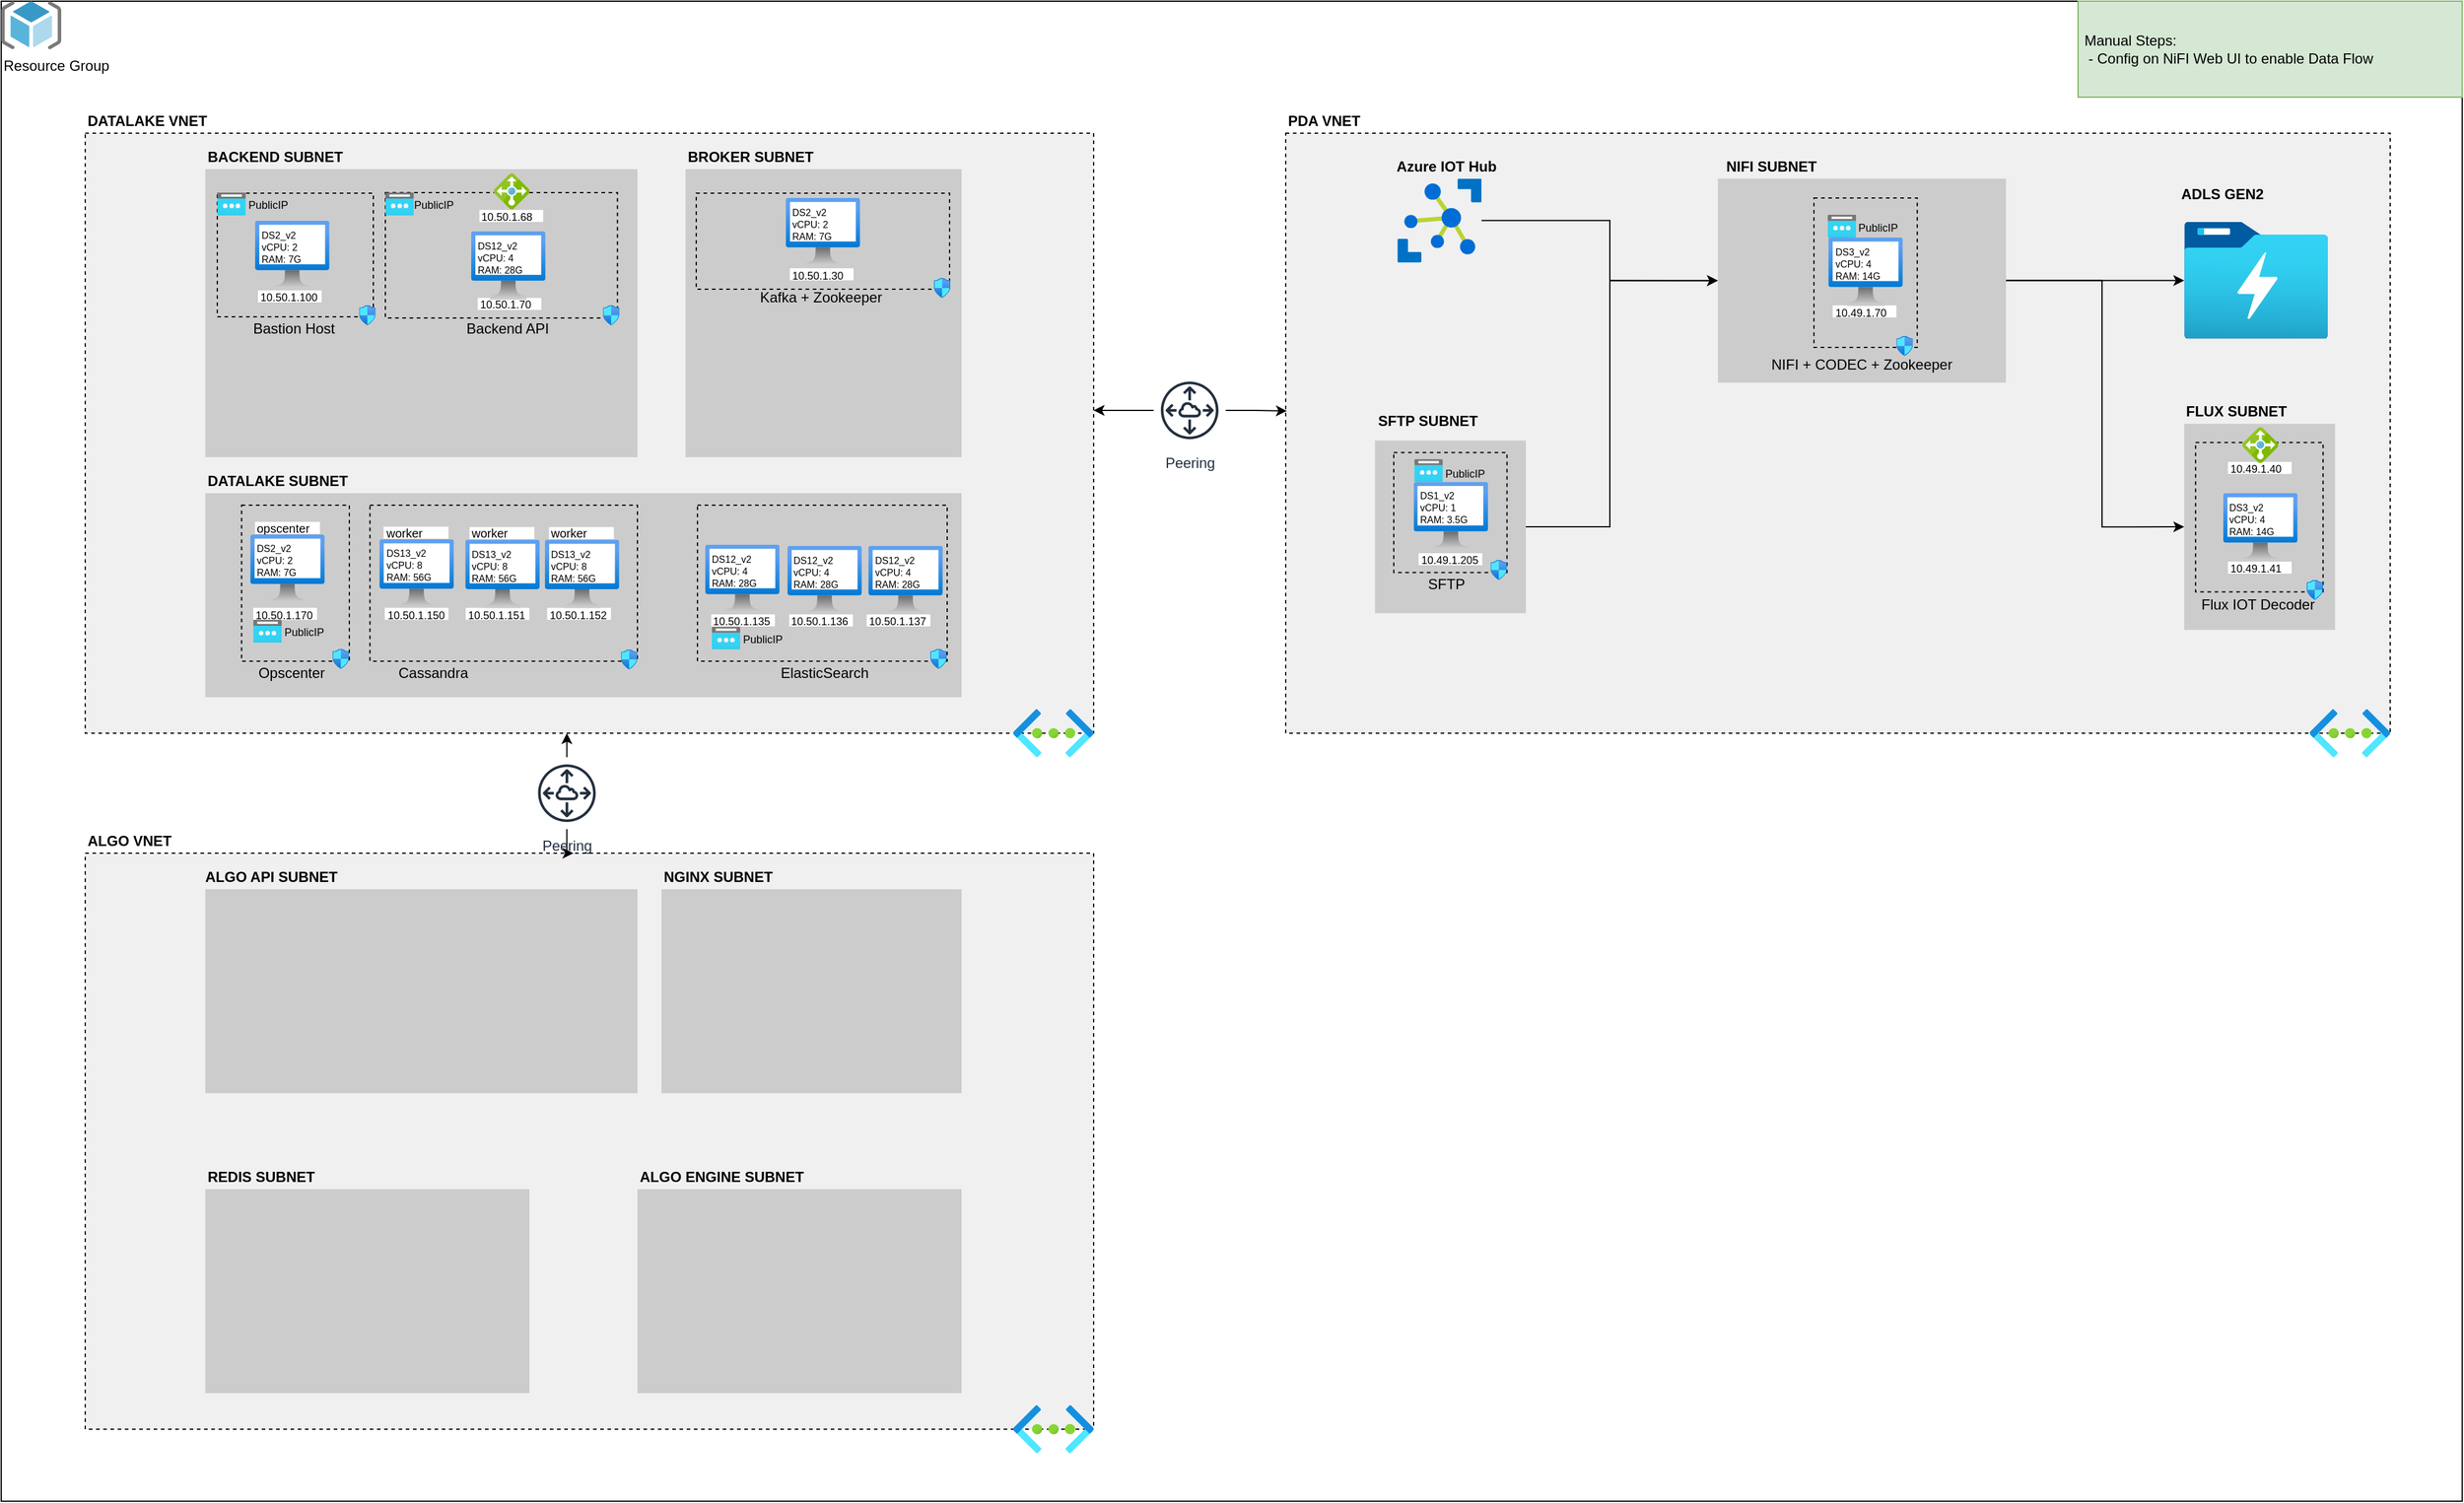 <mxfile version="14.1.8" type="device"><diagram id="-XwydigJfeWYT86ld59W" name="Page-1"><mxGraphModel dx="3970" dy="1770" grid="1" gridSize="10" guides="1" tooltips="1" connect="1" arrows="1" fold="1" page="0" pageScale="1" pageWidth="850" pageHeight="1100" math="0" shadow="0"><root><mxCell id="0"/><mxCell id="1" parent="0"/><mxCell id="qlE-SgdbGnRQVRPb29I2-3" value="" style="rounded=0;whiteSpace=wrap;html=1;" parent="1" vertex="1"><mxGeometry x="-1320" y="-200" width="2050" height="1250" as="geometry"/></mxCell><mxCell id="7lwhPzg5kPYyMMM-2Xab-65" value="" style="rounded=0;whiteSpace=wrap;html=1;dashed=1;strokeColor=#000000;gradientColor=none;fillColor=#F0F0F0;" parent="1" vertex="1"><mxGeometry x="-250" y="-90" width="920" height="500" as="geometry"/></mxCell><mxCell id="7lwhPzg5kPYyMMM-2Xab-1" value="" style="aspect=fixed;html=1;points=[];align=center;image;fontSize=12;image=img/lib/azure2/networking/Virtual_Networks.svg;" parent="1" vertex="1"><mxGeometry x="603" y="390" width="67" height="40" as="geometry"/></mxCell><mxCell id="SHMzcdjHhXC63wqS2A2_-14" style="edgeStyle=orthogonalEdgeStyle;rounded=0;orthogonalLoop=1;jettySize=auto;html=1;" parent="1" source="7lwhPzg5kPYyMMM-2Xab-7" target="7lwhPzg5kPYyMMM-2Xab-62" edge="1"><mxGeometry relative="1" as="geometry"><Array as="points"><mxPoint x="470" y="33"/><mxPoint x="470" y="33"/></Array></mxGeometry></mxCell><mxCell id="SHMzcdjHhXC63wqS2A2_-15" style="edgeStyle=orthogonalEdgeStyle;rounded=0;orthogonalLoop=1;jettySize=auto;html=1;entryX=0;entryY=0.5;entryDx=0;entryDy=0;" parent="1" source="7lwhPzg5kPYyMMM-2Xab-7" target="7lwhPzg5kPYyMMM-2Xab-103" edge="1"><mxGeometry relative="1" as="geometry"><Array as="points"><mxPoint x="430" y="33"/><mxPoint x="430" y="238"/></Array></mxGeometry></mxCell><mxCell id="7lwhPzg5kPYyMMM-2Xab-7" value="" style="rounded=0;whiteSpace=wrap;html=1;gradientColor=none;dashed=1;strokeColor=none;fillColor=#CCCCCC;" parent="1" vertex="1"><mxGeometry x="110" y="-52.18" width="240" height="170" as="geometry"/></mxCell><mxCell id="7lwhPzg5kPYyMMM-2Xab-27" value="&lt;b&gt;NIFI SUBNET&lt;/b&gt;" style="text;html=1;strokeColor=none;fillColor=none;align=left;verticalAlign=middle;whiteSpace=wrap;rounded=0;dashed=1;" parent="1" vertex="1"><mxGeometry x="115" y="-72.18" width="160" height="20" as="geometry"/></mxCell><mxCell id="SHMzcdjHhXC63wqS2A2_-12" style="edgeStyle=orthogonalEdgeStyle;rounded=0;orthogonalLoop=1;jettySize=auto;html=1;entryX=0;entryY=0.5;entryDx=0;entryDy=0;" parent="1" source="7lwhPzg5kPYyMMM-2Xab-50" target="7lwhPzg5kPYyMMM-2Xab-7" edge="1"><mxGeometry relative="1" as="geometry"><Array as="points"><mxPoint x="20" y="238"/><mxPoint x="20" y="33"/></Array></mxGeometry></mxCell><mxCell id="7lwhPzg5kPYyMMM-2Xab-50" value="" style="rounded=0;whiteSpace=wrap;html=1;gradientColor=none;dashed=1;fillColor=#CCCCCC;strokeColor=none;" parent="1" vertex="1"><mxGeometry x="-175.68" y="166.09" width="125.68" height="143.91" as="geometry"/></mxCell><mxCell id="7lwhPzg5kPYyMMM-2Xab-54" value="&lt;b&gt;SFTP SUBNET&lt;/b&gt;" style="text;html=1;strokeColor=none;fillColor=none;align=left;verticalAlign=middle;whiteSpace=wrap;rounded=0;dashed=1;" parent="1" vertex="1"><mxGeometry x="-174.64" y="140" width="160" height="20" as="geometry"/></mxCell><mxCell id="7lwhPzg5kPYyMMM-2Xab-56" value="&lt;b&gt;Azure IOT Hub&lt;/b&gt;" style="text;html=1;strokeColor=none;fillColor=none;align=center;verticalAlign=middle;whiteSpace=wrap;rounded=0;dashed=1;" parent="1" vertex="1"><mxGeometry x="-196.34" y="-72.18" width="160" height="20" as="geometry"/></mxCell><mxCell id="7lwhPzg5kPYyMMM-2Xab-58" value="" style="rounded=0;whiteSpace=wrap;html=1;dashed=1;gradientColor=none;fillColor=none;" parent="1" vertex="1"><mxGeometry x="190" y="-36.06" width="86.05" height="124.5" as="geometry"/></mxCell><mxCell id="7lwhPzg5kPYyMMM-2Xab-60" value="" style="rounded=0;whiteSpace=wrap;html=1;dashed=1;gradientColor=none;fillColor=none;" parent="1" vertex="1"><mxGeometry x="-160" y="176.09" width="94.32" height="100" as="geometry"/></mxCell><mxCell id="SHMzcdjHhXC63wqS2A2_-11" style="edgeStyle=orthogonalEdgeStyle;rounded=0;orthogonalLoop=1;jettySize=auto;html=1;entryX=0;entryY=0.5;entryDx=0;entryDy=0;" parent="1" source="7lwhPzg5kPYyMMM-2Xab-55" target="7lwhPzg5kPYyMMM-2Xab-7" edge="1"><mxGeometry relative="1" as="geometry"><Array as="points"><mxPoint x="20" y="-17"/><mxPoint x="20" y="33"/></Array></mxGeometry></mxCell><mxCell id="7lwhPzg5kPYyMMM-2Xab-55" value="" style="aspect=fixed;html=1;points=[];align=center;image;fontSize=12;image=img/lib/mscae/Azure_IoT_Hub.svg;dashed=1;strokeColor=#3399FF;fillColor=#ffffff;gradientColor=none;" parent="1" vertex="1"><mxGeometry x="-156.89" y="-52.18" width="70" height="70" as="geometry"/></mxCell><mxCell id="7lwhPzg5kPYyMMM-2Xab-62" value="" style="aspect=fixed;html=1;points=[];align=center;image;fontSize=12;image=img/lib/azure2/storage/Data_Lake_Storage_Gen1.svg;dashed=1;strokeColor=#000000;fillColor=none;gradientColor=none;" parent="1" vertex="1"><mxGeometry x="498.44" y="-16.05" width="119.76" height="97.31" as="geometry"/></mxCell><mxCell id="7lwhPzg5kPYyMMM-2Xab-63" value="&lt;b&gt;ADLS GEN2&lt;/b&gt;" style="text;html=1;strokeColor=none;fillColor=none;align=left;verticalAlign=middle;whiteSpace=wrap;rounded=0;dashed=1;" parent="1" vertex="1"><mxGeometry x="494.36" y="-46.86" width="72.77" height="15.18" as="geometry"/></mxCell><mxCell id="7lwhPzg5kPYyMMM-2Xab-66" value="&lt;b&gt;PDA VNET&lt;/b&gt;" style="text;html=1;strokeColor=none;fillColor=none;align=left;verticalAlign=middle;whiteSpace=wrap;rounded=0;dashed=1;" parent="1" vertex="1"><mxGeometry x="-250" y="-110" width="80" height="20" as="geometry"/></mxCell><mxCell id="7lwhPzg5kPYyMMM-2Xab-93" value="&lt;font style=&quot;font-size: 9px&quot;&gt;10.49.1.70&lt;/font&gt;" style="text;html=1;strokeColor=none;align=left;verticalAlign=middle;whiteSpace=wrap;rounded=0;dashed=1;fillColor=#ffffff;" parent="1" vertex="1"><mxGeometry x="205.62" y="53.5" width="53.07" height="10" as="geometry"/></mxCell><mxCell id="7lwhPzg5kPYyMMM-2Xab-100" value="" style="aspect=fixed;html=1;points=[];align=center;image;fontSize=12;image=img/lib/azure2/compute/Virtual_Machine.svg;dashed=1;strokeColor=#3399FF;fillColor=#F0F0F0;gradientColor=none;" parent="1" vertex="1"><mxGeometry x="-144.8" y="200.59" width="64.8" height="57.06" as="geometry"/></mxCell><mxCell id="7lwhPzg5kPYyMMM-2Xab-101" value="&lt;div style=&quot;text-align: justify&quot;&gt;&lt;span style=&quot;font-size: 8px&quot;&gt;DS1_v2&lt;/span&gt;&lt;/div&gt;&lt;font style=&quot;font-size: 8px&quot;&gt;&lt;div style=&quot;text-align: justify&quot;&gt;&lt;span&gt;vCPU: 1&lt;/span&gt;&lt;/div&gt;&lt;div style=&quot;text-align: justify&quot;&gt;&lt;span&gt;RAM: 3.5G&lt;/span&gt;&lt;/div&gt;&lt;/font&gt;" style="text;html=1;strokeColor=none;align=left;verticalAlign=middle;whiteSpace=wrap;rounded=0;dashed=1;fillColor=#ffffff;" parent="1" vertex="1"><mxGeometry x="-140.23" y="203.98" width="54.8" height="32.89" as="geometry"/></mxCell><mxCell id="7lwhPzg5kPYyMMM-2Xab-102" value="&lt;font style=&quot;font-size: 9px&quot;&gt;10.49.1.205&lt;/font&gt;" style="text;html=1;strokeColor=none;align=left;verticalAlign=middle;whiteSpace=wrap;rounded=0;dashed=1;fillColor=#ffffff;" parent="1" vertex="1"><mxGeometry x="-139.37" y="260" width="53.07" height="10" as="geometry"/></mxCell><mxCell id="7lwhPzg5kPYyMMM-2Xab-103" value="" style="rounded=0;whiteSpace=wrap;html=1;gradientColor=none;dashed=1;strokeColor=none;fillColor=#CCCCCC;" parent="1" vertex="1"><mxGeometry x="498.44" y="152.21" width="125.68" height="171.68" as="geometry"/></mxCell><mxCell id="7lwhPzg5kPYyMMM-2Xab-104" value="&lt;b&gt;FLUX SUBNET&lt;/b&gt;" style="text;html=1;strokeColor=none;fillColor=none;align=left;verticalAlign=middle;whiteSpace=wrap;rounded=0;dashed=1;" parent="1" vertex="1"><mxGeometry x="498.44" y="132.21" width="160" height="20" as="geometry"/></mxCell><mxCell id="7lwhPzg5kPYyMMM-2Xab-105" value="" style="rounded=0;whiteSpace=wrap;html=1;dashed=1;gradientColor=none;fillColor=none;" parent="1" vertex="1"><mxGeometry x="507.92" y="167.71" width="106.2" height="124.5" as="geometry"/></mxCell><mxCell id="7lwhPzg5kPYyMMM-2Xab-108" value="&lt;font style=&quot;font-size: 9px&quot;&gt;10.49.1.41&lt;/font&gt;" style="text;html=1;strokeColor=none;align=left;verticalAlign=middle;whiteSpace=wrap;rounded=0;dashed=1;fillColor=#ffffff;" parent="1" vertex="1"><mxGeometry x="534.85" y="267.06" width="53.07" height="10" as="geometry"/></mxCell><mxCell id="7lwhPzg5kPYyMMM-2Xab-117" value="&lt;font style=&quot;font-size: 9px&quot;&gt;10.49.1.40&lt;/font&gt;" style="text;html=1;strokeColor=none;align=left;verticalAlign=middle;whiteSpace=wrap;rounded=0;dashed=1;fillColor=#ffffff;" parent="1" vertex="1"><mxGeometry x="534.85" y="183.89" width="53.07" height="10" as="geometry"/></mxCell><mxCell id="7lwhPzg5kPYyMMM-2Xab-118" value="" style="rounded=0;whiteSpace=wrap;html=1;dashed=1;strokeColor=#000000;gradientColor=none;fillColor=#F0F0F0;" parent="1" vertex="1"><mxGeometry x="-1250" y="-90" width="840" height="500" as="geometry"/></mxCell><mxCell id="7lwhPzg5kPYyMMM-2Xab-119" value="" style="aspect=fixed;html=1;points=[];align=center;image;fontSize=12;image=img/lib/azure2/networking/Virtual_Networks.svg;" parent="1" vertex="1"><mxGeometry x="-477" y="390" width="67" height="40" as="geometry"/></mxCell><mxCell id="7lwhPzg5kPYyMMM-2Xab-120" value="&lt;b&gt;DATALAKE VNET&lt;/b&gt;" style="text;html=1;strokeColor=none;fillColor=none;align=left;verticalAlign=middle;whiteSpace=wrap;rounded=0;dashed=1;" parent="1" vertex="1"><mxGeometry x="-1250" y="-110" width="110" height="20" as="geometry"/></mxCell><mxCell id="7lwhPzg5kPYyMMM-2Xab-121" value="" style="rounded=0;whiteSpace=wrap;html=1;gradientColor=none;dashed=1;strokeColor=none;fillColor=#CCCCCC;" parent="1" vertex="1"><mxGeometry x="-1150" y="-60" width="360" height="240" as="geometry"/></mxCell><mxCell id="7lwhPzg5kPYyMMM-2Xab-122" value="&lt;b&gt;BACKEND SUBNET&lt;/b&gt;" style="text;html=1;strokeColor=none;fillColor=none;align=left;verticalAlign=middle;whiteSpace=wrap;rounded=0;dashed=1;" parent="1" vertex="1"><mxGeometry x="-1150" y="-80" width="160" height="20" as="geometry"/></mxCell><mxCell id="7lwhPzg5kPYyMMM-2Xab-123" value="" style="rounded=0;whiteSpace=wrap;html=1;dashed=1;gradientColor=none;fillColor=none;" parent="1" vertex="1"><mxGeometry x="-1000" y="-40.55" width="193.33" height="104.5" as="geometry"/></mxCell><mxCell id="7lwhPzg5kPYyMMM-2Xab-126" value="&lt;font style=&quot;font-size: 9px&quot;&gt;10.50.1.70&lt;/font&gt;" style="text;html=1;strokeColor=none;align=left;verticalAlign=middle;whiteSpace=wrap;rounded=0;dashed=1;fillColor=#ffffff;" parent="1" vertex="1"><mxGeometry x="-923.07" y="47.25" width="53.07" height="10" as="geometry"/></mxCell><mxCell id="7lwhPzg5kPYyMMM-2Xab-127" value="" style="aspect=fixed;html=1;points=[];align=center;image;fontSize=12;image=img/lib/mscae/Load_Balancer_feature.svg;dashed=1;strokeColor=#000000;fillColor=#F0F0F0;gradientColor=none;" parent="1" vertex="1"><mxGeometry x="-909.75" y="-56.55" width="30" height="30" as="geometry"/></mxCell><mxCell id="7lwhPzg5kPYyMMM-2Xab-128" value="&lt;font style=&quot;font-size: 9px&quot;&gt;10.50.1.68&lt;/font&gt;" style="text;html=1;strokeColor=none;align=left;verticalAlign=middle;whiteSpace=wrap;rounded=0;dashed=1;fillColor=#ffffff;" parent="1" vertex="1"><mxGeometry x="-921.64" y="-26.05" width="53.07" height="10" as="geometry"/></mxCell><mxCell id="7lwhPzg5kPYyMMM-2Xab-139" value="" style="rounded=0;whiteSpace=wrap;html=1;gradientColor=none;dashed=1;strokeColor=none;fillColor=#CCCCCC;" parent="1" vertex="1"><mxGeometry x="-1150" y="210" width="630" height="170" as="geometry"/></mxCell><mxCell id="7lwhPzg5kPYyMMM-2Xab-140" value="Cassandra" style="text;html=1;strokeColor=none;fillColor=none;align=center;verticalAlign=middle;whiteSpace=wrap;rounded=0;dashed=1;" parent="1" vertex="1"><mxGeometry x="-1039.75" y="350" width="160" height="20" as="geometry"/></mxCell><mxCell id="7lwhPzg5kPYyMMM-2Xab-141" value="" style="rounded=0;whiteSpace=wrap;html=1;dashed=1;gradientColor=none;fillColor=none;" parent="1" vertex="1"><mxGeometry x="-1119.75" y="220" width="89.75" height="130" as="geometry"/></mxCell><mxCell id="7lwhPzg5kPYyMMM-2Xab-144" value="&lt;font style=&quot;font-size: 9px&quot;&gt;10.50.1.150&lt;/font&gt;" style="text;html=1;strokeColor=none;align=left;verticalAlign=middle;whiteSpace=wrap;rounded=0;dashed=1;fillColor=#ffffff;" parent="1" vertex="1"><mxGeometry x="-1000.49" y="305.5" width="53.07" height="10" as="geometry"/></mxCell><mxCell id="7lwhPzg5kPYyMMM-2Xab-149" value="&lt;font style=&quot;font-size: 9px&quot;&gt;10.50.1.151&lt;/font&gt;" style="text;html=1;strokeColor=none;align=left;verticalAlign=middle;whiteSpace=wrap;rounded=0;dashed=1;fillColor=#ffffff;" parent="1" vertex="1"><mxGeometry x="-933.07" y="305.5" width="53.07" height="10" as="geometry"/></mxCell><mxCell id="7lwhPzg5kPYyMMM-2Xab-152" value="&lt;font style=&quot;font-size: 9px&quot;&gt;10.50.1.152&lt;/font&gt;" style="text;html=1;strokeColor=none;align=left;verticalAlign=middle;whiteSpace=wrap;rounded=0;dashed=1;fillColor=#ffffff;" parent="1" vertex="1"><mxGeometry x="-865.2" y="305.5" width="53.07" height="10" as="geometry"/></mxCell><mxCell id="7lwhPzg5kPYyMMM-2Xab-160" value="&lt;font style=&quot;font-size: 9px&quot;&gt;10.50.1.170&lt;/font&gt;" style="text;html=1;strokeColor=none;align=left;verticalAlign=middle;whiteSpace=wrap;rounded=0;dashed=1;fillColor=#ffffff;" parent="1" vertex="1"><mxGeometry x="-1110" y="305.5" width="53.07" height="10" as="geometry"/></mxCell><mxCell id="7lwhPzg5kPYyMMM-2Xab-161" value="&lt;font size=&quot;1&quot;&gt;opscenter&lt;/font&gt;" style="text;html=1;strokeColor=none;align=left;verticalAlign=middle;whiteSpace=wrap;rounded=0;dashed=1;fillColor=#ffffff;" parent="1" vertex="1"><mxGeometry x="-1108.56" y="233.9" width="54.07" height="10" as="geometry"/></mxCell><mxCell id="7lwhPzg5kPYyMMM-2Xab-163" value="ElasticSearch" style="text;html=1;strokeColor=none;fillColor=none;align=center;verticalAlign=middle;whiteSpace=wrap;rounded=0;dashed=1;" parent="1" vertex="1"><mxGeometry x="-714.11" y="350" width="160" height="20" as="geometry"/></mxCell><mxCell id="7lwhPzg5kPYyMMM-2Xab-164" value="" style="rounded=0;whiteSpace=wrap;html=1;dashed=1;gradientColor=none;fillColor=none;" parent="1" vertex="1"><mxGeometry x="-740" y="220" width="208" height="130" as="geometry"/></mxCell><mxCell id="7lwhPzg5kPYyMMM-2Xab-167" value="&lt;font style=&quot;font-size: 9px&quot;&gt;10.50.1.137&lt;/font&gt;" style="text;html=1;strokeColor=none;align=left;verticalAlign=middle;whiteSpace=wrap;rounded=0;dashed=1;fillColor=#ffffff;" parent="1" vertex="1"><mxGeometry x="-599.08" y="311" width="53.07" height="10" as="geometry"/></mxCell><mxCell id="7lwhPzg5kPYyMMM-2Xab-170" value="&lt;font style=&quot;font-size: 9px&quot;&gt;10.50.1.135&lt;/font&gt;" style="text;html=1;strokeColor=none;align=left;verticalAlign=middle;whiteSpace=wrap;rounded=0;dashed=1;fillColor=#ffffff;" parent="1" vertex="1"><mxGeometry x="-728.56" y="311" width="53.07" height="10" as="geometry"/></mxCell><mxCell id="7lwhPzg5kPYyMMM-2Xab-173" value="&lt;font style=&quot;font-size: 9px&quot;&gt;10.50.1.136&lt;/font&gt;" style="text;html=1;strokeColor=none;align=left;verticalAlign=middle;whiteSpace=wrap;rounded=0;dashed=1;fillColor=#ffffff;" parent="1" vertex="1"><mxGeometry x="-663.55" y="311" width="53.07" height="10" as="geometry"/></mxCell><mxCell id="7lwhPzg5kPYyMMM-2Xab-179" value="" style="rounded=0;whiteSpace=wrap;html=1;gradientColor=none;dashed=1;strokeColor=none;fillColor=#CCCCCC;" parent="1" vertex="1"><mxGeometry x="-750" y="-60" width="230" height="240" as="geometry"/></mxCell><mxCell id="7lwhPzg5kPYyMMM-2Xab-180" value="" style="rounded=0;whiteSpace=wrap;html=1;dashed=1;gradientColor=none;fillColor=none;" parent="1" vertex="1"><mxGeometry x="-741.04" y="-40" width="211.04" height="80" as="geometry"/></mxCell><mxCell id="7lwhPzg5kPYyMMM-2Xab-185" value="&lt;b&gt;BROKER SUBNET&lt;/b&gt;" style="text;html=1;strokeColor=none;fillColor=none;align=left;verticalAlign=middle;whiteSpace=wrap;rounded=0;dashed=1;" parent="1" vertex="1"><mxGeometry x="-750" y="-80" width="160" height="20" as="geometry"/></mxCell><mxCell id="7lwhPzg5kPYyMMM-2Xab-188" value="&lt;font style=&quot;font-size: 9px&quot;&gt;10.50.1.30&lt;/font&gt;" style="text;html=1;strokeColor=none;align=left;verticalAlign=middle;whiteSpace=wrap;rounded=0;dashed=1;fillColor=#ffffff;" parent="1" vertex="1"><mxGeometry x="-663.1" y="22.6" width="53.07" height="10" as="geometry"/></mxCell><mxCell id="7lwhPzg5kPYyMMM-2Xab-192" value="Kafka + Zookeeper" style="text;html=1;strokeColor=none;fillColor=none;align=center;verticalAlign=middle;whiteSpace=wrap;rounded=0;dashed=1;" parent="1" vertex="1"><mxGeometry x="-716.53" y="37.25" width="160" height="20" as="geometry"/></mxCell><mxCell id="7lwhPzg5kPYyMMM-2Xab-271" value="&lt;b&gt;DATALAKE SUBNET&lt;/b&gt;" style="text;html=1;strokeColor=none;fillColor=none;align=left;verticalAlign=middle;whiteSpace=wrap;rounded=0;dashed=1;" parent="1" vertex="1"><mxGeometry x="-1150" y="190" width="160" height="20" as="geometry"/></mxCell><mxCell id="7lwhPzg5kPYyMMM-2Xab-278" value="" style="rounded=0;whiteSpace=wrap;html=1;dashed=1;gradientColor=none;fillColor=none;" parent="1" vertex="1"><mxGeometry x="-1140" y="-40" width="130" height="103" as="geometry"/></mxCell><mxCell id="7lwhPzg5kPYyMMM-2Xab-282" value="&lt;font style=&quot;font-size: 9px&quot;&gt;10.50.1.100&lt;/font&gt;" style="text;html=1;strokeColor=none;align=left;verticalAlign=middle;whiteSpace=wrap;rounded=0;dashed=1;fillColor=#ffffff;" parent="1" vertex="1"><mxGeometry x="-1106.14" y="41.0" width="53.07" height="10" as="geometry"/></mxCell><mxCell id="7lwhPzg5kPYyMMM-2Xab-283" value="Bastion Host" style="text;html=1;strokeColor=none;fillColor=none;align=center;verticalAlign=middle;whiteSpace=wrap;rounded=0;dashed=1;" parent="1" vertex="1"><mxGeometry x="-1155.72" y="62.88" width="160" height="20" as="geometry"/></mxCell><mxCell id="7lwhPzg5kPYyMMM-2Xab-284" value="Backend API" style="text;html=1;strokeColor=none;fillColor=none;align=center;verticalAlign=middle;whiteSpace=wrap;rounded=0;dashed=1;" parent="1" vertex="1"><mxGeometry x="-978.14" y="63.0" width="160" height="20" as="geometry"/></mxCell><mxCell id="7lwhPzg5kPYyMMM-2Xab-285" value="NIFI + CODEC + Zookeeper" style="text;html=1;strokeColor=none;fillColor=none;align=center;verticalAlign=middle;whiteSpace=wrap;rounded=0;dashed=1;" parent="1" vertex="1"><mxGeometry x="150" y="92.71" width="160" height="20" as="geometry"/></mxCell><mxCell id="7lwhPzg5kPYyMMM-2Xab-286" value="Flux IOT Decoder" style="text;html=1;strokeColor=none;fillColor=none;align=center;verticalAlign=middle;whiteSpace=wrap;rounded=0;dashed=1;" parent="1" vertex="1"><mxGeometry x="480" y="292.89" width="160" height="20" as="geometry"/></mxCell><mxCell id="7lwhPzg5kPYyMMM-2Xab-288" value="" style="rounded=0;whiteSpace=wrap;html=1;dashed=1;strokeColor=#000000;gradientColor=none;fillColor=#F0F0F0;" parent="1" vertex="1"><mxGeometry x="-1250" y="510" width="840" height="480" as="geometry"/></mxCell><mxCell id="7lwhPzg5kPYyMMM-2Xab-289" value="&lt;b&gt;ALGO VNET&lt;/b&gt;" style="text;html=1;strokeColor=none;fillColor=none;align=left;verticalAlign=middle;whiteSpace=wrap;rounded=0;dashed=1;" parent="1" vertex="1"><mxGeometry x="-1250" y="490" width="90" height="20" as="geometry"/></mxCell><mxCell id="7lwhPzg5kPYyMMM-2Xab-290" value="" style="rounded=0;whiteSpace=wrap;html=1;gradientColor=none;dashed=1;strokeColor=none;fillColor=#CCCCCC;" parent="1" vertex="1"><mxGeometry x="-1150" y="540" width="360" height="170" as="geometry"/></mxCell><mxCell id="7lwhPzg5kPYyMMM-2Xab-291" value="&lt;b&gt;ALGO API SUBNET&lt;/b&gt;" style="text;html=1;strokeColor=none;fillColor=none;align=left;verticalAlign=middle;whiteSpace=wrap;rounded=0;dashed=1;" parent="1" vertex="1"><mxGeometry x="-1152.14" y="520" width="154.28" height="20" as="geometry"/></mxCell><mxCell id="7lwhPzg5kPYyMMM-2Xab-299" value="" style="aspect=fixed;html=1;points=[];align=center;image;fontSize=12;image=img/lib/azure2/networking/Virtual_Networks.svg;" parent="1" vertex="1"><mxGeometry x="-477" y="970" width="67" height="40" as="geometry"/></mxCell><mxCell id="7lwhPzg5kPYyMMM-2Xab-324" value="" style="rounded=0;whiteSpace=wrap;html=1;gradientColor=none;dashed=1;strokeColor=none;fillColor=#CCCCCC;" parent="1" vertex="1"><mxGeometry x="-770" y="540" width="250" height="170" as="geometry"/></mxCell><mxCell id="7lwhPzg5kPYyMMM-2Xab-330" value="&lt;b&gt;NGINX SUBNET&lt;/b&gt;" style="text;html=1;strokeColor=none;fillColor=none;align=left;verticalAlign=middle;whiteSpace=wrap;rounded=0;dashed=1;" parent="1" vertex="1"><mxGeometry x="-770" y="520" width="154.28" height="20" as="geometry"/></mxCell><mxCell id="7lwhPzg5kPYyMMM-2Xab-361" value="" style="rounded=0;whiteSpace=wrap;html=1;gradientColor=none;dashed=1;strokeColor=none;fillColor=#CCCCCC;" parent="1" vertex="1"><mxGeometry x="-1150" y="790" width="270" height="170" as="geometry"/></mxCell><mxCell id="7lwhPzg5kPYyMMM-2Xab-364" value="&lt;b&gt;REDIS SUBNET&lt;/b&gt;" style="text;html=1;strokeColor=none;fillColor=none;align=left;verticalAlign=middle;whiteSpace=wrap;rounded=0;dashed=1;" parent="1" vertex="1"><mxGeometry x="-1150" y="770" width="154.28" height="20" as="geometry"/></mxCell><mxCell id="7lwhPzg5kPYyMMM-2Xab-377" value="" style="rounded=0;whiteSpace=wrap;html=1;gradientColor=none;dashed=1;strokeColor=none;fillColor=#CCCCCC;" parent="1" vertex="1"><mxGeometry x="-790" y="790" width="270" height="170" as="geometry"/></mxCell><mxCell id="7lwhPzg5kPYyMMM-2Xab-380" value="&lt;b&gt;ALGO ENGINE SUBNET&lt;/b&gt;" style="text;html=1;strokeColor=none;fillColor=none;align=left;verticalAlign=middle;whiteSpace=wrap;rounded=0;dashed=1;" parent="1" vertex="1"><mxGeometry x="-790" y="770" width="154.28" height="20" as="geometry"/></mxCell><mxCell id="7lwhPzg5kPYyMMM-2Xab-391" style="edgeStyle=orthogonalEdgeStyle;rounded=0;orthogonalLoop=1;jettySize=auto;html=1;entryX=0.478;entryY=1;entryDx=0;entryDy=0;entryPerimeter=0;" parent="1" source="7lwhPzg5kPYyMMM-2Xab-390" target="7lwhPzg5kPYyMMM-2Xab-118" edge="1"><mxGeometry relative="1" as="geometry"/></mxCell><mxCell id="7lwhPzg5kPYyMMM-2Xab-394" style="edgeStyle=orthogonalEdgeStyle;rounded=0;orthogonalLoop=1;jettySize=auto;html=1;entryX=0.484;entryY=0;entryDx=0;entryDy=0;entryPerimeter=0;" parent="1" source="7lwhPzg5kPYyMMM-2Xab-390" target="7lwhPzg5kPYyMMM-2Xab-288" edge="1"><mxGeometry relative="1" as="geometry"/></mxCell><mxCell id="7lwhPzg5kPYyMMM-2Xab-390" value="Peering" style="outlineConnect=0;fontColor=#232F3E;gradientColor=none;strokeColor=#232F3E;fillColor=#ffffff;dashed=0;verticalLabelPosition=bottom;verticalAlign=top;align=center;html=1;fontSize=12;fontStyle=0;aspect=fixed;shape=mxgraph.aws4.resourceIcon;resIcon=mxgraph.aws4.peering;" parent="1" vertex="1"><mxGeometry x="-878.77" y="430" width="60" height="60" as="geometry"/></mxCell><mxCell id="7lwhPzg5kPYyMMM-2Xab-397" style="edgeStyle=orthogonalEdgeStyle;rounded=0;orthogonalLoop=1;jettySize=auto;html=1;entryX=1;entryY=0.462;entryDx=0;entryDy=0;entryPerimeter=0;" parent="1" source="7lwhPzg5kPYyMMM-2Xab-395" target="7lwhPzg5kPYyMMM-2Xab-118" edge="1"><mxGeometry relative="1" as="geometry"/></mxCell><mxCell id="7lwhPzg5kPYyMMM-2Xab-445" style="edgeStyle=orthogonalEdgeStyle;rounded=0;orthogonalLoop=1;jettySize=auto;html=1;entryX=0.001;entryY=0.463;entryDx=0;entryDy=0;entryPerimeter=0;" parent="1" source="7lwhPzg5kPYyMMM-2Xab-395" target="7lwhPzg5kPYyMMM-2Xab-65" edge="1"><mxGeometry relative="1" as="geometry"/></mxCell><mxCell id="7lwhPzg5kPYyMMM-2Xab-395" value="Peering" style="outlineConnect=0;fontColor=#232F3E;gradientColor=none;strokeColor=#232F3E;fillColor=#ffffff;dashed=0;verticalLabelPosition=bottom;verticalAlign=top;align=center;html=1;fontSize=12;fontStyle=0;aspect=fixed;shape=mxgraph.aws4.resourceIcon;resIcon=mxgraph.aws4.peering;" parent="1" vertex="1"><mxGeometry x="-360" y="111" width="60" height="60" as="geometry"/></mxCell><mxCell id="7lwhPzg5kPYyMMM-2Xab-400" value="" style="aspect=fixed;html=1;points=[];align=center;image;fontSize=12;image=img/lib/azure2/networking/Public_IP_Addresses.svg;dashed=1;strokeColor=#000000;fillColor=#F0F0F0;gradientColor=none;" parent="1" vertex="1"><mxGeometry x="-1140" y="-40.55" width="23.75" height="19" as="geometry"/></mxCell><mxCell id="7lwhPzg5kPYyMMM-2Xab-403" value="" style="aspect=fixed;html=1;points=[];align=center;image;fontSize=12;image=img/lib/azure2/networking/Public_IP_Addresses.svg;dashed=1;strokeColor=#000000;fillColor=#F0F0F0;gradientColor=none;" parent="1" vertex="1"><mxGeometry x="-1000" y="-40.55" width="23.75" height="19" as="geometry"/></mxCell><mxCell id="7lwhPzg5kPYyMMM-2Xab-405" value="" style="aspect=fixed;html=1;points=[];align=center;image;fontSize=12;image=img/lib/azure2/networking/Public_IP_Addresses.svg;dashed=1;strokeColor=#000000;fillColor=#F0F0F0;gradientColor=none;" parent="1" vertex="1"><mxGeometry x="-728.07" y="321.25" width="23.75" height="19" as="geometry"/></mxCell><mxCell id="7lwhPzg5kPYyMMM-2Xab-409" value="" style="aspect=fixed;html=1;points=[];align=center;image;fontSize=12;image=img/lib/azure2/networking/Public_IP_Addresses.svg;dashed=1;strokeColor=#000000;fillColor=#F0F0F0;gradientColor=none;" parent="1" vertex="1"><mxGeometry x="-1110" y="315.5" width="23.75" height="19" as="geometry"/></mxCell><mxCell id="7lwhPzg5kPYyMMM-2Xab-411" value="&lt;font style=&quot;font-size: 9px&quot;&gt;PublicIP&lt;/font&gt;" style="text;html=1;strokeColor=none;fillColor=none;align=left;verticalAlign=middle;whiteSpace=wrap;rounded=0;dashed=1;" parent="1" vertex="1"><mxGeometry x="-1085.69" y="315.5" width="46.25" height="18.5" as="geometry"/></mxCell><mxCell id="7lwhPzg5kPYyMMM-2Xab-413" value="&lt;font style=&quot;font-size: 9px&quot;&gt;PublicIP&lt;/font&gt;" style="text;html=1;strokeColor=none;fillColor=none;align=left;verticalAlign=middle;whiteSpace=wrap;rounded=0;dashed=1;" parent="1" vertex="1"><mxGeometry x="-1116.25" y="-40.55" width="46.25" height="18.5" as="geometry"/></mxCell><mxCell id="7lwhPzg5kPYyMMM-2Xab-414" value="&lt;font style=&quot;font-size: 9px&quot;&gt;PublicIP&lt;/font&gt;" style="text;html=1;strokeColor=none;fillColor=none;align=left;verticalAlign=middle;whiteSpace=wrap;rounded=0;dashed=1;" parent="1" vertex="1"><mxGeometry x="-978.14" y="-40.55" width="46.25" height="18.5" as="geometry"/></mxCell><mxCell id="7lwhPzg5kPYyMMM-2Xab-415" value="&lt;font style=&quot;font-size: 9px&quot;&gt;PublicIP&lt;/font&gt;" style="text;html=1;strokeColor=none;fillColor=none;align=left;verticalAlign=middle;whiteSpace=wrap;rounded=0;dashed=1;" parent="1" vertex="1"><mxGeometry x="-704.32" y="321.25" width="46.25" height="18.5" as="geometry"/></mxCell><mxCell id="7lwhPzg5kPYyMMM-2Xab-419" value="" style="aspect=fixed;html=1;points=[];align=center;image;fontSize=12;image=img/lib/azure2/networking/Public_IP_Addresses.svg;dashed=1;strokeColor=#000000;fillColor=#F0F0F0;gradientColor=none;" parent="1" vertex="1"><mxGeometry x="201.41" y="-22.06" width="23.75" height="19" as="geometry"/></mxCell><mxCell id="7lwhPzg5kPYyMMM-2Xab-420" value="&lt;font style=&quot;font-size: 9px&quot;&gt;PublicIP&lt;/font&gt;" style="text;html=1;strokeColor=none;fillColor=none;align=left;verticalAlign=middle;whiteSpace=wrap;rounded=0;dashed=1;" parent="1" vertex="1"><mxGeometry x="225.16" y="-21.56" width="46.25" height="18.5" as="geometry"/></mxCell><mxCell id="7lwhPzg5kPYyMMM-2Xab-421" value="" style="aspect=fixed;html=1;points=[];align=center;image;fontSize=12;image=img/lib/azure2/networking/Public_IP_Addresses.svg;dashed=1;strokeColor=#000000;fillColor=#F0F0F0;gradientColor=none;" parent="1" vertex="1"><mxGeometry x="-142.87" y="181.59" width="23.75" height="19" as="geometry"/></mxCell><mxCell id="7lwhPzg5kPYyMMM-2Xab-422" value="&lt;font style=&quot;font-size: 9px&quot;&gt;PublicIP&lt;/font&gt;" style="text;html=1;strokeColor=none;fillColor=none;align=left;verticalAlign=middle;whiteSpace=wrap;rounded=0;dashed=1;" parent="1" vertex="1"><mxGeometry x="-119.12" y="183.68" width="46.25" height="18.5" as="geometry"/></mxCell><mxCell id="qlE-SgdbGnRQVRPb29I2-2" value="&amp;nbsp;Manual Steps: &lt;br&gt;&amp;nbsp; - Config on NiFI Web UI to enable Data Flow" style="text;html=1;strokeColor=#82b366;fillColor=#d5e8d4;align=left;verticalAlign=middle;whiteSpace=wrap;rounded=0;" parent="1" vertex="1"><mxGeometry x="410" y="-200" width="320" height="80" as="geometry"/></mxCell><mxCell id="SHMzcdjHhXC63wqS2A2_-9" value="" style="aspect=fixed;html=1;points=[];align=center;image;fontSize=12;image=img/lib/mscae/Load_Balancer_feature.svg;dashed=1;strokeColor=#000000;fillColor=#F0F0F0;gradientColor=none;" parent="1" vertex="1"><mxGeometry x="546.88" y="154.89" width="30" height="30" as="geometry"/></mxCell><mxCell id="SHMzcdjHhXC63wqS2A2_-10" value="SFTP" style="text;html=1;strokeColor=none;fillColor=none;align=center;verticalAlign=middle;whiteSpace=wrap;rounded=0;dashed=1;" parent="1" vertex="1"><mxGeometry x="-195.85" y="276.09" width="160" height="20" as="geometry"/></mxCell><mxCell id="SHMzcdjHhXC63wqS2A2_-20" value="" style="aspect=fixed;html=1;points=[];align=center;image;fontSize=12;image=img/lib/azure2/compute/Virtual_Machine.svg;dashed=1;strokeColor=#3399FF;fillColor=#F0F0F0;gradientColor=none;" parent="1" vertex="1"><mxGeometry x="200.62" y="-3.06" width="64.8" height="57.06" as="geometry"/></mxCell><mxCell id="SHMzcdjHhXC63wqS2A2_-22" value="&lt;div style=&quot;text-align: justify&quot;&gt;&lt;span style=&quot;font-size: 8px&quot;&gt;DS3_v2&lt;/span&gt;&lt;/div&gt;&lt;font style=&quot;font-size: 8px&quot;&gt;&lt;div style=&quot;text-align: justify&quot;&gt;&lt;span&gt;vCPU: 4&lt;/span&gt;&lt;/div&gt;&lt;div style=&quot;text-align: justify&quot;&gt;&lt;span&gt;RAM: 14G&lt;/span&gt;&lt;/div&gt;&lt;/font&gt;" style="text;html=1;strokeColor=none;align=left;verticalAlign=middle;whiteSpace=wrap;rounded=0;dashed=1;fillColor=#ffffff;" parent="1" vertex="1"><mxGeometry x="205.62" y="0.33" width="54.8" height="32.89" as="geometry"/></mxCell><mxCell id="SHMzcdjHhXC63wqS2A2_-26" value="" style="aspect=fixed;html=1;points=[];align=center;image;fontSize=12;image=img/lib/azure2/compute/Virtual_Machine.svg;dashed=1;strokeColor=#3399FF;fillColor=#F0F0F0;gradientColor=none;" parent="1" vertex="1"><mxGeometry x="529.48" y="210.0" width="64.8" height="57.06" as="geometry"/></mxCell><mxCell id="SHMzcdjHhXC63wqS2A2_-27" value="&lt;div style=&quot;text-align: justify&quot;&gt;&lt;span style=&quot;font-size: 8px&quot;&gt;DS3_v2&lt;/span&gt;&lt;/div&gt;&lt;font style=&quot;font-size: 8px&quot;&gt;&lt;div style=&quot;text-align: justify&quot;&gt;&lt;span&gt;vCPU: 4&lt;/span&gt;&lt;/div&gt;&lt;div style=&quot;text-align: justify&quot;&gt;&lt;span&gt;RAM: 14G&lt;/span&gt;&lt;/div&gt;&lt;/font&gt;" style="text;html=1;strokeColor=none;align=left;verticalAlign=middle;whiteSpace=wrap;rounded=0;dashed=1;fillColor=#ffffff;" parent="1" vertex="1"><mxGeometry x="534.48" y="213.39" width="54.8" height="32.89" as="geometry"/></mxCell><mxCell id="SHMzcdjHhXC63wqS2A2_-28" value="" style="aspect=fixed;html=1;points=[];align=center;image;fontSize=12;image=img/lib/azure2/compute/Virtual_Machine.svg;dashed=1;strokeColor=#3399FF;fillColor=#F0F0F0;gradientColor=none;" parent="1" vertex="1"><mxGeometry x="-667.92" y="-36.06" width="64.8" height="57.06" as="geometry"/></mxCell><mxCell id="SHMzcdjHhXC63wqS2A2_-29" value="&lt;div style=&quot;text-align: justify&quot;&gt;&lt;span style=&quot;font-size: 8px&quot;&gt;DS2_v2&lt;/span&gt;&lt;/div&gt;&lt;font style=&quot;font-size: 8px&quot;&gt;&lt;div style=&quot;text-align: justify&quot;&gt;&lt;span&gt;vCPU: 2&lt;/span&gt;&lt;/div&gt;&lt;div style=&quot;text-align: justify&quot;&gt;&lt;span&gt;RAM: 7G&lt;/span&gt;&lt;/div&gt;&lt;/font&gt;" style="text;html=1;strokeColor=none;align=left;verticalAlign=middle;whiteSpace=wrap;rounded=0;dashed=1;fillColor=#ffffff;" parent="1" vertex="1"><mxGeometry x="-662.92" y="-32.67" width="54.8" height="32.89" as="geometry"/></mxCell><mxCell id="SHMzcdjHhXC63wqS2A2_-32" value="" style="aspect=fixed;html=1;points=[];align=center;image;fontSize=12;image=img/lib/azure2/compute/Virtual_Machine.svg;dashed=1;strokeColor=#3399FF;fillColor=#F0F0F0;gradientColor=none;" parent="1" vertex="1"><mxGeometry x="-930" y="-8.24" width="64.8" height="57.06" as="geometry"/></mxCell><mxCell id="SHMzcdjHhXC63wqS2A2_-33" value="&lt;div style=&quot;text-align: justify&quot;&gt;&lt;span style=&quot;font-size: 8px&quot;&gt;DS12_v2&lt;/span&gt;&lt;/div&gt;&lt;font style=&quot;font-size: 8px&quot;&gt;&lt;div style=&quot;text-align: justify&quot;&gt;&lt;span&gt;vCPU: 4&lt;/span&gt;&lt;/div&gt;&lt;div style=&quot;text-align: justify&quot;&gt;&lt;span&gt;RAM: 28G&lt;/span&gt;&lt;/div&gt;&lt;/font&gt;" style="text;html=1;strokeColor=none;align=left;verticalAlign=middle;whiteSpace=wrap;rounded=0;dashed=1;fillColor=#ffffff;" parent="1" vertex="1"><mxGeometry x="-925" y="-4.85" width="54.8" height="32.89" as="geometry"/></mxCell><mxCell id="SHMzcdjHhXC63wqS2A2_-48" value="" style="aspect=fixed;html=1;points=[];align=center;image;fontSize=12;image=img/lib/azure2/networking/Network_Security_Groups.svg;" parent="1" vertex="1"><mxGeometry x="-818.77" y="53.38" width="13.69" height="16.62" as="geometry"/></mxCell><mxCell id="SHMzcdjHhXC63wqS2A2_-49" value="" style="aspect=fixed;html=1;points=[];align=center;image;fontSize=12;image=img/lib/azure2/networking/Network_Security_Groups.svg;" parent="1" vertex="1"><mxGeometry x="-1021.84" y="53.38" width="13.69" height="16.62" as="geometry"/></mxCell><mxCell id="SHMzcdjHhXC63wqS2A2_-50" value="" style="aspect=fixed;html=1;points=[];align=center;image;fontSize=12;image=img/lib/azure2/networking/Network_Security_Groups.svg;" parent="1" vertex="1"><mxGeometry x="-543.1" y="30.63" width="13.69" height="16.62" as="geometry"/></mxCell><mxCell id="SHMzcdjHhXC63wqS2A2_-52" value="" style="aspect=fixed;html=1;points=[];align=center;image;fontSize=12;image=img/lib/azure2/networking/Network_Security_Groups.svg;" parent="1" vertex="1"><mxGeometry x="-1043.95" y="339.75" width="13.69" height="16.62" as="geometry"/></mxCell><mxCell id="SHMzcdjHhXC63wqS2A2_-53" value="" style="aspect=fixed;html=1;points=[];align=center;image;fontSize=12;image=img/lib/azure2/networking/Network_Security_Groups.svg;" parent="1" vertex="1"><mxGeometry x="-546.01" y="339.75" width="13.69" height="16.62" as="geometry"/></mxCell><mxCell id="SHMzcdjHhXC63wqS2A2_-54" value="" style="aspect=fixed;html=1;points=[];align=center;image;fontSize=12;image=img/lib/azure2/networking/Network_Security_Groups.svg;" parent="1" vertex="1"><mxGeometry x="-79.37" y="265.63" width="13.69" height="16.62" as="geometry"/></mxCell><mxCell id="SHMzcdjHhXC63wqS2A2_-55" value="" style="aspect=fixed;html=1;points=[];align=center;image;fontSize=12;image=img/lib/azure2/networking/Network_Security_Groups.svg;" parent="1" vertex="1"><mxGeometry x="258.69" y="79.0" width="13.69" height="16.62" as="geometry"/></mxCell><mxCell id="SHMzcdjHhXC63wqS2A2_-57" value="" style="aspect=fixed;html=1;points=[];align=center;image;fontSize=12;image=img/lib/azure2/networking/Network_Security_Groups.svg;" parent="1" vertex="1"><mxGeometry x="600.43" y="282.25" width="13.69" height="16.62" as="geometry"/></mxCell><mxCell id="SHMzcdjHhXC63wqS2A2_-63" value="Resource Group" style="aspect=fixed;html=1;points=[];align=left;image;fontSize=12;image=img/lib/mscae/ResourceGroup.svg;" parent="1" vertex="1"><mxGeometry x="-1320" y="-200" width="50" height="40" as="geometry"/></mxCell><mxCell id="SHMzcdjHhXC63wqS2A2_-66" value="" style="aspect=fixed;html=1;points=[];align=center;image;fontSize=12;image=img/lib/azure2/compute/Virtual_Machine.svg;dashed=1;strokeColor=#3399FF;fillColor=#F0F0F0;gradientColor=none;" parent="1" vertex="1"><mxGeometry x="-1110" y="-17.06" width="64.8" height="57.06" as="geometry"/></mxCell><mxCell id="SHMzcdjHhXC63wqS2A2_-67" value="&lt;div style=&quot;text-align: justify&quot;&gt;&lt;span style=&quot;font-size: 8px&quot;&gt;DS2_v2&lt;/span&gt;&lt;/div&gt;&lt;font style=&quot;font-size: 8px&quot;&gt;&lt;div style=&quot;text-align: justify&quot;&gt;&lt;span&gt;vCPU: 2&lt;/span&gt;&lt;/div&gt;&lt;div style=&quot;text-align: justify&quot;&gt;&lt;span&gt;RAM: 7G&lt;/span&gt;&lt;/div&gt;&lt;/font&gt;" style="text;html=1;strokeColor=none;align=left;verticalAlign=middle;whiteSpace=wrap;rounded=0;dashed=1;fillColor=#ffffff;" parent="1" vertex="1"><mxGeometry x="-1105" y="-13.67" width="54.8" height="32.89" as="geometry"/></mxCell><mxCell id="SHMzcdjHhXC63wqS2A2_-68" value="" style="aspect=fixed;html=1;points=[];align=center;image;fontSize=12;image=img/lib/azure2/compute/Virtual_Machine.svg;dashed=1;strokeColor=#3399FF;fillColor=#F0F0F0;gradientColor=none;" parent="1" vertex="1"><mxGeometry x="-1113.92" y="244.5" width="64.8" height="57.06" as="geometry"/></mxCell><mxCell id="SHMzcdjHhXC63wqS2A2_-69" value="&lt;div style=&quot;text-align: justify&quot;&gt;&lt;span style=&quot;font-size: 8px&quot;&gt;DS2_v2&lt;/span&gt;&lt;/div&gt;&lt;font style=&quot;font-size: 8px&quot;&gt;&lt;div style=&quot;text-align: justify&quot;&gt;&lt;span&gt;vCPU: 2&lt;/span&gt;&lt;/div&gt;&lt;div style=&quot;text-align: justify&quot;&gt;&lt;span&gt;RAM: 7G&lt;/span&gt;&lt;/div&gt;&lt;/font&gt;" style="text;html=1;strokeColor=none;align=left;verticalAlign=middle;whiteSpace=wrap;rounded=0;dashed=1;fillColor=#ffffff;" parent="1" vertex="1"><mxGeometry x="-1108.92" y="247.89" width="54.8" height="32.89" as="geometry"/></mxCell><mxCell id="SHMzcdjHhXC63wqS2A2_-72" value="" style="aspect=fixed;html=1;points=[];align=center;image;fontSize=12;image=img/lib/azure2/compute/Virtual_Machine.svg;dashed=1;strokeColor=#3399FF;fillColor=#F0F0F0;gradientColor=none;" parent="1" vertex="1"><mxGeometry x="-1006.35" y="248.44" width="64.8" height="57.06" as="geometry"/></mxCell><mxCell id="SHMzcdjHhXC63wqS2A2_-73" value="&lt;div style=&quot;text-align: justify&quot;&gt;&lt;span style=&quot;font-size: 8px&quot;&gt;DS13_v2&lt;/span&gt;&lt;/div&gt;&lt;font style=&quot;font-size: 8px&quot;&gt;&lt;div style=&quot;text-align: justify&quot;&gt;&lt;span&gt;vCPU: 8&lt;/span&gt;&lt;/div&gt;&lt;div style=&quot;text-align: justify&quot;&gt;&lt;span&gt;RAM: 56G&lt;/span&gt;&lt;/div&gt;&lt;/font&gt;" style="text;html=1;strokeColor=none;align=left;verticalAlign=middle;whiteSpace=wrap;rounded=0;dashed=1;fillColor=#ffffff;" parent="1" vertex="1"><mxGeometry x="-1001.35" y="251.83" width="54.8" height="32.89" as="geometry"/></mxCell><mxCell id="SHMzcdjHhXC63wqS2A2_-74" value="&lt;font size=&quot;1&quot;&gt;worker&lt;/font&gt;" style="text;html=1;strokeColor=none;align=left;verticalAlign=middle;whiteSpace=wrap;rounded=0;dashed=1;fillColor=#ffffff;" parent="1" vertex="1"><mxGeometry x="-1001.49" y="237.89" width="54.07" height="10" as="geometry"/></mxCell><mxCell id="SHMzcdjHhXC63wqS2A2_-75" value="" style="aspect=fixed;html=1;points=[];align=center;image;fontSize=12;image=img/lib/azure2/compute/Virtual_Machine.svg;dashed=1;strokeColor=#3399FF;fillColor=#F0F0F0;gradientColor=none;" parent="1" vertex="1"><mxGeometry x="-934.8" y="248.8" width="64.8" height="57.06" as="geometry"/></mxCell><mxCell id="SHMzcdjHhXC63wqS2A2_-76" value="&lt;div style=&quot;text-align: justify&quot;&gt;&lt;span style=&quot;font-size: 8px&quot;&gt;DS13_v2&lt;/span&gt;&lt;/div&gt;&lt;font style=&quot;font-size: 8px&quot;&gt;&lt;div style=&quot;text-align: justify&quot;&gt;&lt;span&gt;vCPU: 8&lt;/span&gt;&lt;/div&gt;&lt;div style=&quot;text-align: justify&quot;&gt;&lt;span&gt;RAM: 56G&lt;/span&gt;&lt;/div&gt;&lt;/font&gt;" style="text;html=1;strokeColor=none;align=left;verticalAlign=middle;whiteSpace=wrap;rounded=0;dashed=1;fillColor=#ffffff;" parent="1" vertex="1"><mxGeometry x="-929.8" y="252.19" width="54.8" height="32.89" as="geometry"/></mxCell><mxCell id="SHMzcdjHhXC63wqS2A2_-77" value="&lt;font size=&quot;1&quot;&gt;worker&lt;/font&gt;" style="text;html=1;strokeColor=none;align=left;verticalAlign=middle;whiteSpace=wrap;rounded=0;dashed=1;fillColor=#ffffff;" parent="1" vertex="1"><mxGeometry x="-929.94" y="238.25" width="54.07" height="10" as="geometry"/></mxCell><mxCell id="SHMzcdjHhXC63wqS2A2_-78" value="" style="aspect=fixed;html=1;points=[];align=center;image;fontSize=12;image=img/lib/azure2/compute/Virtual_Machine.svg;dashed=1;strokeColor=#3399FF;fillColor=#F0F0F0;gradientColor=none;" parent="1" vertex="1"><mxGeometry x="-868.57" y="248.81" width="64.8" height="57.06" as="geometry"/></mxCell><mxCell id="SHMzcdjHhXC63wqS2A2_-79" value="&lt;div style=&quot;text-align: justify&quot;&gt;&lt;span style=&quot;font-size: 8px&quot;&gt;DS13_v2&lt;/span&gt;&lt;/div&gt;&lt;font style=&quot;font-size: 8px&quot;&gt;&lt;div style=&quot;text-align: justify&quot;&gt;&lt;span&gt;vCPU: 8&lt;/span&gt;&lt;/div&gt;&lt;div style=&quot;text-align: justify&quot;&gt;&lt;span&gt;RAM: 56G&lt;/span&gt;&lt;/div&gt;&lt;/font&gt;" style="text;html=1;strokeColor=none;align=left;verticalAlign=middle;whiteSpace=wrap;rounded=0;dashed=1;fillColor=#ffffff;" parent="1" vertex="1"><mxGeometry x="-863.57" y="252.2" width="54.8" height="32.89" as="geometry"/></mxCell><mxCell id="SHMzcdjHhXC63wqS2A2_-80" value="&lt;font size=&quot;1&quot;&gt;worker&lt;/font&gt;" style="text;html=1;strokeColor=none;align=left;verticalAlign=middle;whiteSpace=wrap;rounded=0;dashed=1;fillColor=#ffffff;" parent="1" vertex="1"><mxGeometry x="-863.71" y="238.26" width="54.07" height="10" as="geometry"/></mxCell><mxCell id="SHMzcdjHhXC63wqS2A2_-81" value="" style="aspect=fixed;html=1;points=[];align=center;image;fontSize=12;image=img/lib/azure2/compute/Virtual_Machine.svg;dashed=1;strokeColor=#3399FF;fillColor=#F0F0F0;gradientColor=none;" parent="1" vertex="1"><mxGeometry x="-735" y="252.94" width="64.8" height="57.06" as="geometry"/></mxCell><mxCell id="SHMzcdjHhXC63wqS2A2_-82" value="&lt;div style=&quot;text-align: justify&quot;&gt;&lt;span style=&quot;font-size: 8px&quot;&gt;DS12_v2&lt;/span&gt;&lt;/div&gt;&lt;font style=&quot;font-size: 8px&quot;&gt;&lt;div style=&quot;text-align: justify&quot;&gt;&lt;span&gt;vCPU: 4&lt;/span&gt;&lt;/div&gt;&lt;div style=&quot;text-align: justify&quot;&gt;&lt;span&gt;RAM: 28G&lt;/span&gt;&lt;/div&gt;&lt;/font&gt;" style="text;html=1;strokeColor=none;align=left;verticalAlign=middle;whiteSpace=wrap;rounded=0;dashed=1;fillColor=#ffffff;" parent="1" vertex="1"><mxGeometry x="-730" y="256.33" width="54.8" height="32.89" as="geometry"/></mxCell><mxCell id="SHMzcdjHhXC63wqS2A2_-83" value="" style="aspect=fixed;html=1;points=[];align=center;image;fontSize=12;image=img/lib/azure2/compute/Virtual_Machine.svg;dashed=1;strokeColor=#3399FF;fillColor=#F0F0F0;gradientColor=none;" parent="1" vertex="1"><mxGeometry x="-666.51" y="253.94" width="64.8" height="57.06" as="geometry"/></mxCell><mxCell id="SHMzcdjHhXC63wqS2A2_-84" value="&lt;div style=&quot;text-align: justify&quot;&gt;&lt;span style=&quot;font-size: 8px&quot;&gt;DS12_v2&lt;/span&gt;&lt;/div&gt;&lt;font style=&quot;font-size: 8px&quot;&gt;&lt;div style=&quot;text-align: justify&quot;&gt;&lt;span&gt;vCPU: 4&lt;/span&gt;&lt;/div&gt;&lt;div style=&quot;text-align: justify&quot;&gt;&lt;span&gt;RAM: 28G&lt;/span&gt;&lt;/div&gt;&lt;/font&gt;" style="text;html=1;strokeColor=none;align=left;verticalAlign=middle;whiteSpace=wrap;rounded=0;dashed=1;fillColor=#ffffff;" parent="1" vertex="1"><mxGeometry x="-661.51" y="257.33" width="54.8" height="32.89" as="geometry"/></mxCell><mxCell id="SHMzcdjHhXC63wqS2A2_-85" value="" style="aspect=fixed;html=1;points=[];align=center;image;fontSize=12;image=img/lib/azure2/compute/Virtual_Machine.svg;dashed=1;strokeColor=#3399FF;fillColor=#F0F0F0;gradientColor=none;" parent="1" vertex="1"><mxGeometry x="-599.08" y="253.94" width="64.8" height="57.06" as="geometry"/></mxCell><mxCell id="SHMzcdjHhXC63wqS2A2_-86" value="&lt;div style=&quot;text-align: justify&quot;&gt;&lt;span style=&quot;font-size: 8px&quot;&gt;DS12_v2&lt;/span&gt;&lt;/div&gt;&lt;font style=&quot;font-size: 8px&quot;&gt;&lt;div style=&quot;text-align: justify&quot;&gt;&lt;span&gt;vCPU: 4&lt;/span&gt;&lt;/div&gt;&lt;div style=&quot;text-align: justify&quot;&gt;&lt;span&gt;RAM: 28G&lt;/span&gt;&lt;/div&gt;&lt;/font&gt;" style="text;html=1;strokeColor=none;align=left;verticalAlign=middle;whiteSpace=wrap;rounded=0;dashed=1;fillColor=#ffffff;" parent="1" vertex="1"><mxGeometry x="-594.08" y="257.33" width="54.8" height="32.89" as="geometry"/></mxCell><mxCell id="SHMzcdjHhXC63wqS2A2_-87" value="" style="rounded=0;whiteSpace=wrap;html=1;dashed=1;gradientColor=none;fillColor=none;" parent="1" vertex="1"><mxGeometry x="-1012.82" y="220" width="222.82" height="130" as="geometry"/></mxCell><mxCell id="SHMzcdjHhXC63wqS2A2_-88" value="" style="aspect=fixed;html=1;points=[];align=center;image;fontSize=12;image=img/lib/azure2/networking/Network_Security_Groups.svg;" parent="1" vertex="1"><mxGeometry x="-803.77" y="340.25" width="13.69" height="16.62" as="geometry"/></mxCell><mxCell id="VpxtA0XDn1cau2mtV5XR-1" value="Opscenter" style="text;html=1;strokeColor=none;fillColor=none;align=center;verticalAlign=middle;whiteSpace=wrap;rounded=0;dashed=1;" parent="1" vertex="1"><mxGeometry x="-1157.6" y="350" width="160" height="20" as="geometry"/></mxCell></root></mxGraphModel></diagram></mxfile>
